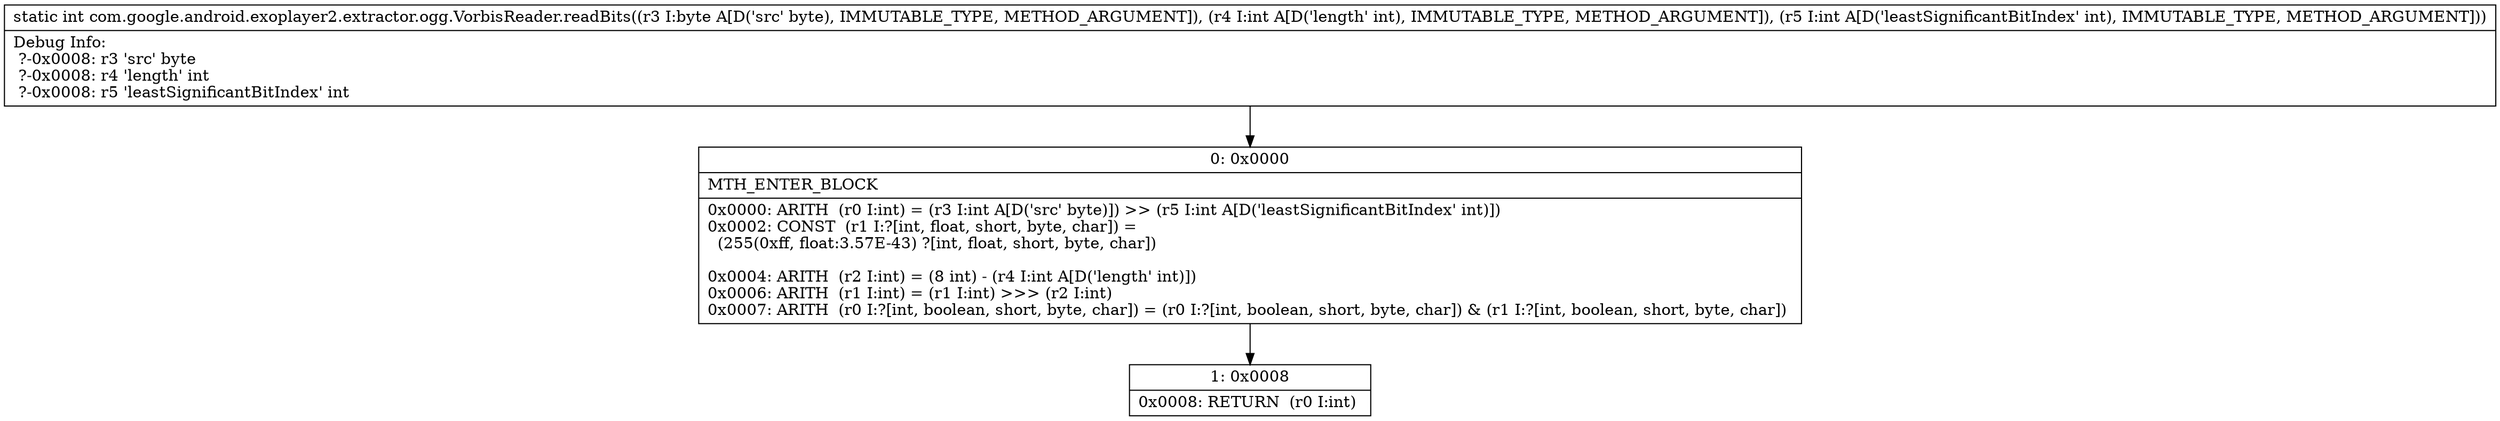 digraph "CFG forcom.google.android.exoplayer2.extractor.ogg.VorbisReader.readBits(BII)I" {
Node_0 [shape=record,label="{0\:\ 0x0000|MTH_ENTER_BLOCK\l|0x0000: ARITH  (r0 I:int) = (r3 I:int A[D('src' byte)]) \>\> (r5 I:int A[D('leastSignificantBitIndex' int)]) \l0x0002: CONST  (r1 I:?[int, float, short, byte, char]) = \l  (255(0xff, float:3.57E\-43) ?[int, float, short, byte, char])\l \l0x0004: ARITH  (r2 I:int) = (8 int) \- (r4 I:int A[D('length' int)]) \l0x0006: ARITH  (r1 I:int) = (r1 I:int) \>\>\> (r2 I:int) \l0x0007: ARITH  (r0 I:?[int, boolean, short, byte, char]) = (r0 I:?[int, boolean, short, byte, char]) & (r1 I:?[int, boolean, short, byte, char]) \l}"];
Node_1 [shape=record,label="{1\:\ 0x0008|0x0008: RETURN  (r0 I:int) \l}"];
MethodNode[shape=record,label="{static int com.google.android.exoplayer2.extractor.ogg.VorbisReader.readBits((r3 I:byte A[D('src' byte), IMMUTABLE_TYPE, METHOD_ARGUMENT]), (r4 I:int A[D('length' int), IMMUTABLE_TYPE, METHOD_ARGUMENT]), (r5 I:int A[D('leastSignificantBitIndex' int), IMMUTABLE_TYPE, METHOD_ARGUMENT]))  | Debug Info:\l  ?\-0x0008: r3 'src' byte\l  ?\-0x0008: r4 'length' int\l  ?\-0x0008: r5 'leastSignificantBitIndex' int\l}"];
MethodNode -> Node_0;
Node_0 -> Node_1;
}

